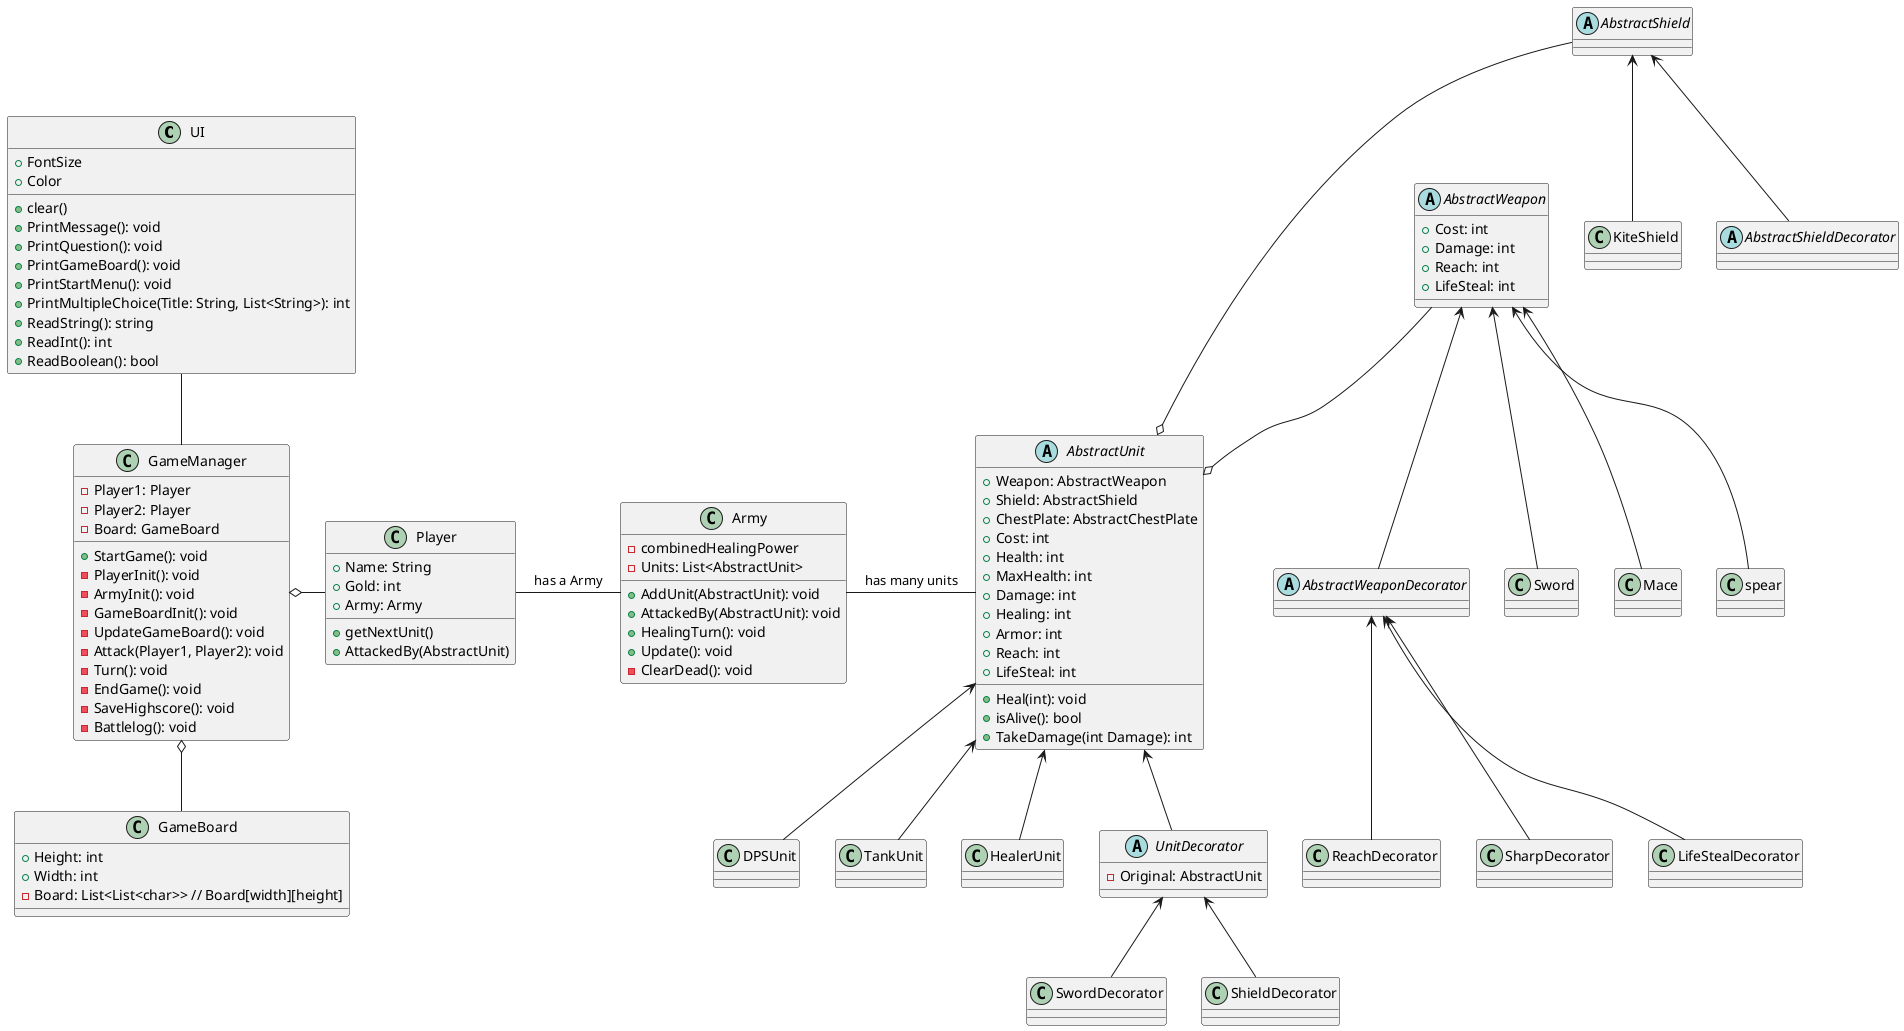 @startuml
'https://plantuml.com/class-diagram
class UI{
+ FontSize
+ Color
+ clear()
+ PrintMessage(): void
+ PrintQuestion(): void
+ PrintGameBoard(): void
+ PrintStartMenu(): void
+ PrintMultipleChoice(Title: String, List<String>): int
+ ReadString(): string
+ ReadInt(): int
+ ReadBoolean(): bool
}
class GameManager{
- Player1: Player
- Player2: Player
- Board: GameBoard 
+ StartGame(): void
- PlayerInit(): void
- ArmyInit(): void
- GameBoardInit(): void
- UpdateGameBoard(): void
- Attack(Player1, Player2): void
- Turn(): void
- EndGame(): void
- SaveHighscore(): void
- Battlelog(): void
}
class GameBoard{
+ Height: int
+ Width: int
- Board: List<List<char>> // Board[width][height]
}


class Army {
- combinedHealingPower
- Units: List<AbstractUnit>
+ AddUnit(AbstractUnit): void
+ AttackedBy(AbstractUnit): void
+ HealingTurn(): void
+ Update(): void
- ClearDead(): void
}
class Player{
+ Name: String
+ Gold: int
+ Army: Army
+ getNextUnit()
+ AttackedBy(AbstractUnit)
}

abstract class AbstractUnit{
+ Weapon: AbstractWeapon
+ Shield: AbstractShield
+ ChestPlate: AbstractChestPlate
+ Cost: int
+ Health: int
+ MaxHealth: int
+ Damage: int
+ Healing: int
+ Armor: int
+ Reach: int
+ Heal(int): void
+ LifeSteal: int
+ isAlive(): bool
+ TakeDamage(int Damage): int
}
class DPSUnit
class TankUnit
class HealerUnit
abstract class UnitDecorator{
- Original: AbstractUnit
}
class SwordDecorator
class ShieldDecorator

abstract class AbstractWeapon{
+ Cost: int
+ Damage: int
+ Reach: int
+ LifeSteal: int
}

abstract class AbstractWeaponDecorator
class ReachDecorator
class SharpDecorator
class LifeStealDecorator

abstract class AbstractShield
class KiteShield

abstract class AbstractShieldDecorator

class Sword
class Mace
class spear

AbstractShield <-- AbstractShieldDecorator
AbstractShield <-- KiteShield

AbstractWeapon <-- AbstractWeaponDecorator
AbstractWeapon <-- Sword
AbstractWeapon <-- Mace
AbstractWeapon <-- spear

AbstractWeaponDecorator <-- ReachDecorator
AbstractWeaponDecorator <-- SharpDecorator
AbstractWeaponDecorator <-- LifeStealDecorator

UI -- GameManager
GameManager o- Player
GameManager o-- GameBoard
Player - Army : has a Army
Army - AbstractUnit : has many units
AbstractWeapon --o AbstractUnit
AbstractShield ---o AbstractUnit
AbstractUnit <-- DPSUnit
AbstractUnit <-- TankUnit
AbstractUnit <-- HealerUnit
AbstractUnit <-- UnitDecorator
UnitDecorator <-- ShieldDecorator
UnitDecorator <-- SwordDecorator



@enduml